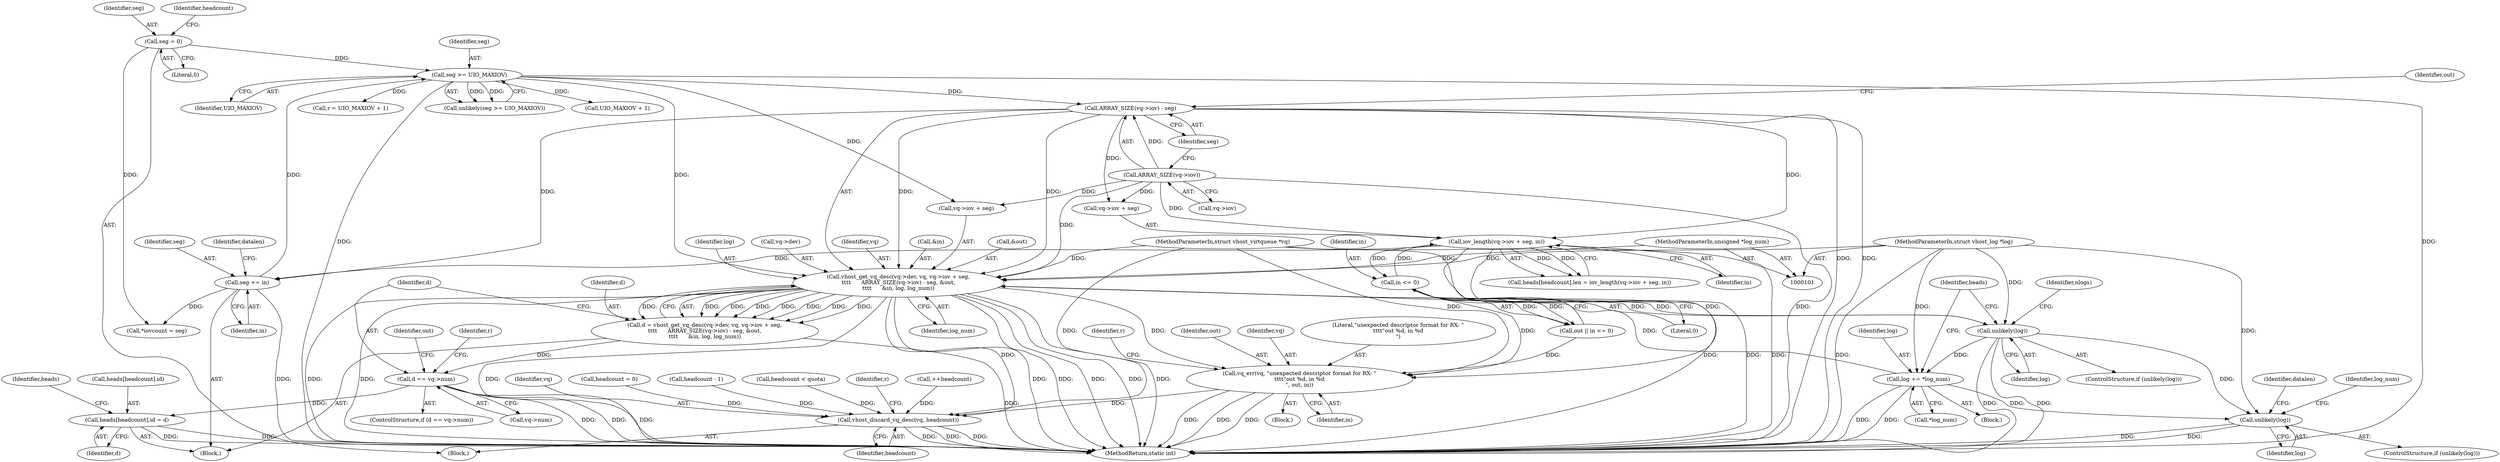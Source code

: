 digraph "0_linux_d8316f3991d207fe32881a9ac20241be8fa2bad0@pointer" {
"1000148" [label="(Call,vhost_get_vq_desc(vq->dev, vq, vq->iov + seg,\n\t\t\t\t      ARRAY_SIZE(vq->iov) - seg, &out,\n\t\t\t\t      &in, log, log_num))"];
"1000102" [label="(MethodParameterIn,struct vhost_virtqueue *vq)"];
"1000159" [label="(Call,ARRAY_SIZE(vq->iov))"];
"1000137" [label="(Call,seg >= UIO_MAXIOV)"];
"1000113" [label="(Call,seg = 0)"];
"1000240" [label="(Call,seg += in)"];
"1000224" [label="(Call,iov_length(vq->iov + seg, in))"];
"1000158" [label="(Call,ARRAY_SIZE(vq->iov) - seg)"];
"1000185" [label="(Call,in <= 0)"];
"1000200" [label="(Call,unlikely(log))"];
"1000148" [label="(Call,vhost_get_vq_desc(vq->dev, vq, vq->iov + seg,\n\t\t\t\t      ARRAY_SIZE(vq->iov) - seg, &out,\n\t\t\t\t      &in, log, log_num))"];
"1000207" [label="(Call,log += *log_num)"];
"1000106" [label="(MethodParameterIn,struct vhost_log *log)"];
"1000107" [label="(MethodParameterIn,unsigned *log_num)"];
"1000146" [label="(Call,d = vhost_get_vq_desc(vq->dev, vq, vq->iov + seg,\n\t\t\t\t      ARRAY_SIZE(vq->iov) - seg, &out,\n\t\t\t\t      &in, log, log_num))"];
"1000171" [label="(Call,d == vq->num)"];
"1000211" [label="(Call,heads[headcount].id = d)"];
"1000189" [label="(Call,vq_err(vq, \"unexpected descriptor format for RX: \"\n\t\t\t\t\"out %d, in %d\n\", out, in))"];
"1000278" [label="(Call,vhost_discard_vq_desc(vq, headcount))"];
"1000257" [label="(Call,unlikely(log))"];
"1000241" [label="(Identifier,seg)"];
"1000271" [label="(Call,UIO_MAXIOV + 1)"];
"1000169" [label="(Identifier,log_num)"];
"1000137" [label="(Call,seg >= UIO_MAXIOV)"];
"1000166" [label="(Call,&in)"];
"1000160" [label="(Call,vq->iov)"];
"1000148" [label="(Call,vhost_get_vq_desc(vq->dev, vq, vq->iov + seg,\n\t\t\t\t      ARRAY_SIZE(vq->iov) - seg, &out,\n\t\t\t\t      &in, log, log_num))"];
"1000136" [label="(Call,unlikely(seg >= UIO_MAXIOV))"];
"1000114" [label="(Identifier,seg)"];
"1000134" [label="(Block,)"];
"1000186" [label="(Identifier,in)"];
"1000146" [label="(Call,d = vhost_get_vq_desc(vq->dev, vq, vq->iov + seg,\n\t\t\t\t      ARRAY_SIZE(vq->iov) - seg, &out,\n\t\t\t\t      &in, log, log_num))"];
"1000184" [label="(Identifier,out)"];
"1000217" [label="(Identifier,d)"];
"1000224" [label="(Call,iov_length(vq->iov + seg, in))"];
"1000214" [label="(Identifier,heads)"];
"1000172" [label="(Identifier,d)"];
"1000279" [label="(Identifier,vq)"];
"1000113" [label="(Call,seg = 0)"];
"1000221" [label="(Identifier,heads)"];
"1000261" [label="(Identifier,log_num)"];
"1000117" [label="(Call,headcount = 0)"];
"1000107" [label="(MethodParameterIn,unsigned *log_num)"];
"1000193" [label="(Identifier,in)"];
"1000165" [label="(Identifier,out)"];
"1000283" [label="(MethodReturn,static int)"];
"1000252" [label="(Call,*iovcount = seg)"];
"1000204" [label="(Identifier,nlogs)"];
"1000178" [label="(Identifier,r)"];
"1000240" [label="(Call,seg += in)"];
"1000230" [label="(Identifier,in)"];
"1000199" [label="(ControlStructure,if (unlikely(log)))"];
"1000115" [label="(Literal,0)"];
"1000188" [label="(Block,)"];
"1000212" [label="(Call,heads[headcount].id)"];
"1000189" [label="(Call,vq_err(vq, \"unexpected descriptor format for RX: \"\n\t\t\t\t\"out %d, in %d\n\", out, in))"];
"1000225" [label="(Call,vq->iov + seg)"];
"1000191" [label="(Literal,\"unexpected descriptor format for RX: \"\n\t\t\t\t\"out %d, in %d\n\")"];
"1000209" [label="(Call,*log_num)"];
"1000187" [label="(Literal,0)"];
"1000247" [label="(Call,headcount - 1)"];
"1000131" [label="(Call,headcount < quota)"];
"1000200" [label="(Call,unlikely(log))"];
"1000195" [label="(Identifier,r)"];
"1000164" [label="(Call,&out)"];
"1000282" [label="(Identifier,r)"];
"1000163" [label="(Identifier,seg)"];
"1000159" [label="(Call,ARRAY_SIZE(vq->iov))"];
"1000207" [label="(Call,log += *log_num)"];
"1000147" [label="(Identifier,d)"];
"1000152" [label="(Identifier,vq)"];
"1000201" [label="(Identifier,log)"];
"1000185" [label="(Call,in <= 0)"];
"1000208" [label="(Identifier,log)"];
"1000170" [label="(ControlStructure,if (d == vq->num))"];
"1000118" [label="(Identifier,headcount)"];
"1000173" [label="(Call,vq->num)"];
"1000192" [label="(Identifier,out)"];
"1000238" [label="(Call,++headcount)"];
"1000256" [label="(ControlStructure,if (unlikely(log)))"];
"1000158" [label="(Call,ARRAY_SIZE(vq->iov) - seg)"];
"1000102" [label="(MethodParameterIn,struct vhost_virtqueue *vq)"];
"1000242" [label="(Identifier,in)"];
"1000139" [label="(Identifier,UIO_MAXIOV)"];
"1000153" [label="(Call,vq->iov + seg)"];
"1000202" [label="(Block,)"];
"1000168" [label="(Identifier,log)"];
"1000218" [label="(Call,heads[headcount].len = iov_length(vq->iov + seg, in))"];
"1000129" [label="(Identifier,datalen)"];
"1000183" [label="(Call,out || in <= 0)"];
"1000171" [label="(Call,d == vq->num)"];
"1000149" [label="(Call,vq->dev)"];
"1000190" [label="(Identifier,vq)"];
"1000257" [label="(Call,unlikely(log))"];
"1000280" [label="(Identifier,headcount)"];
"1000138" [label="(Identifier,seg)"];
"1000269" [label="(Call,r = UIO_MAXIOV + 1)"];
"1000109" [label="(Block,)"];
"1000266" [label="(Identifier,datalen)"];
"1000211" [label="(Call,heads[headcount].id = d)"];
"1000106" [label="(MethodParameterIn,struct vhost_log *log)"];
"1000278" [label="(Call,vhost_discard_vq_desc(vq, headcount))"];
"1000258" [label="(Identifier,log)"];
"1000148" -> "1000146"  [label="AST: "];
"1000148" -> "1000169"  [label="CFG: "];
"1000149" -> "1000148"  [label="AST: "];
"1000152" -> "1000148"  [label="AST: "];
"1000153" -> "1000148"  [label="AST: "];
"1000158" -> "1000148"  [label="AST: "];
"1000164" -> "1000148"  [label="AST: "];
"1000166" -> "1000148"  [label="AST: "];
"1000168" -> "1000148"  [label="AST: "];
"1000169" -> "1000148"  [label="AST: "];
"1000146" -> "1000148"  [label="CFG: "];
"1000148" -> "1000283"  [label="DDG: "];
"1000148" -> "1000283"  [label="DDG: "];
"1000148" -> "1000283"  [label="DDG: "];
"1000148" -> "1000283"  [label="DDG: "];
"1000148" -> "1000283"  [label="DDG: "];
"1000148" -> "1000283"  [label="DDG: "];
"1000148" -> "1000283"  [label="DDG: "];
"1000148" -> "1000283"  [label="DDG: "];
"1000148" -> "1000146"  [label="DDG: "];
"1000148" -> "1000146"  [label="DDG: "];
"1000148" -> "1000146"  [label="DDG: "];
"1000148" -> "1000146"  [label="DDG: "];
"1000148" -> "1000146"  [label="DDG: "];
"1000148" -> "1000146"  [label="DDG: "];
"1000148" -> "1000146"  [label="DDG: "];
"1000148" -> "1000146"  [label="DDG: "];
"1000102" -> "1000148"  [label="DDG: "];
"1000159" -> "1000148"  [label="DDG: "];
"1000137" -> "1000148"  [label="DDG: "];
"1000158" -> "1000148"  [label="DDG: "];
"1000158" -> "1000148"  [label="DDG: "];
"1000200" -> "1000148"  [label="DDG: "];
"1000207" -> "1000148"  [label="DDG: "];
"1000106" -> "1000148"  [label="DDG: "];
"1000107" -> "1000148"  [label="DDG: "];
"1000148" -> "1000189"  [label="DDG: "];
"1000148" -> "1000200"  [label="DDG: "];
"1000148" -> "1000278"  [label="DDG: "];
"1000102" -> "1000101"  [label="AST: "];
"1000102" -> "1000283"  [label="DDG: "];
"1000102" -> "1000189"  [label="DDG: "];
"1000102" -> "1000278"  [label="DDG: "];
"1000159" -> "1000158"  [label="AST: "];
"1000159" -> "1000160"  [label="CFG: "];
"1000160" -> "1000159"  [label="AST: "];
"1000163" -> "1000159"  [label="CFG: "];
"1000159" -> "1000283"  [label="DDG: "];
"1000159" -> "1000153"  [label="DDG: "];
"1000159" -> "1000158"  [label="DDG: "];
"1000159" -> "1000224"  [label="DDG: "];
"1000159" -> "1000225"  [label="DDG: "];
"1000137" -> "1000136"  [label="AST: "];
"1000137" -> "1000139"  [label="CFG: "];
"1000138" -> "1000137"  [label="AST: "];
"1000139" -> "1000137"  [label="AST: "];
"1000136" -> "1000137"  [label="CFG: "];
"1000137" -> "1000283"  [label="DDG: "];
"1000137" -> "1000283"  [label="DDG: "];
"1000137" -> "1000136"  [label="DDG: "];
"1000137" -> "1000136"  [label="DDG: "];
"1000113" -> "1000137"  [label="DDG: "];
"1000240" -> "1000137"  [label="DDG: "];
"1000137" -> "1000153"  [label="DDG: "];
"1000137" -> "1000158"  [label="DDG: "];
"1000137" -> "1000269"  [label="DDG: "];
"1000137" -> "1000271"  [label="DDG: "];
"1000113" -> "1000109"  [label="AST: "];
"1000113" -> "1000115"  [label="CFG: "];
"1000114" -> "1000113"  [label="AST: "];
"1000115" -> "1000113"  [label="AST: "];
"1000118" -> "1000113"  [label="CFG: "];
"1000113" -> "1000252"  [label="DDG: "];
"1000240" -> "1000134"  [label="AST: "];
"1000240" -> "1000242"  [label="CFG: "];
"1000241" -> "1000240"  [label="AST: "];
"1000242" -> "1000240"  [label="AST: "];
"1000129" -> "1000240"  [label="CFG: "];
"1000240" -> "1000283"  [label="DDG: "];
"1000224" -> "1000240"  [label="DDG: "];
"1000158" -> "1000240"  [label="DDG: "];
"1000240" -> "1000252"  [label="DDG: "];
"1000224" -> "1000218"  [label="AST: "];
"1000224" -> "1000230"  [label="CFG: "];
"1000225" -> "1000224"  [label="AST: "];
"1000230" -> "1000224"  [label="AST: "];
"1000218" -> "1000224"  [label="CFG: "];
"1000224" -> "1000283"  [label="DDG: "];
"1000224" -> "1000185"  [label="DDG: "];
"1000224" -> "1000189"  [label="DDG: "];
"1000224" -> "1000218"  [label="DDG: "];
"1000224" -> "1000218"  [label="DDG: "];
"1000158" -> "1000224"  [label="DDG: "];
"1000185" -> "1000224"  [label="DDG: "];
"1000158" -> "1000163"  [label="CFG: "];
"1000163" -> "1000158"  [label="AST: "];
"1000165" -> "1000158"  [label="CFG: "];
"1000158" -> "1000283"  [label="DDG: "];
"1000158" -> "1000283"  [label="DDG: "];
"1000158" -> "1000225"  [label="DDG: "];
"1000185" -> "1000183"  [label="AST: "];
"1000185" -> "1000187"  [label="CFG: "];
"1000186" -> "1000185"  [label="AST: "];
"1000187" -> "1000185"  [label="AST: "];
"1000183" -> "1000185"  [label="CFG: "];
"1000185" -> "1000183"  [label="DDG: "];
"1000185" -> "1000183"  [label="DDG: "];
"1000185" -> "1000189"  [label="DDG: "];
"1000200" -> "1000199"  [label="AST: "];
"1000200" -> "1000201"  [label="CFG: "];
"1000201" -> "1000200"  [label="AST: "];
"1000204" -> "1000200"  [label="CFG: "];
"1000214" -> "1000200"  [label="CFG: "];
"1000200" -> "1000283"  [label="DDG: "];
"1000200" -> "1000283"  [label="DDG: "];
"1000106" -> "1000200"  [label="DDG: "];
"1000200" -> "1000207"  [label="DDG: "];
"1000200" -> "1000257"  [label="DDG: "];
"1000207" -> "1000202"  [label="AST: "];
"1000207" -> "1000209"  [label="CFG: "];
"1000208" -> "1000207"  [label="AST: "];
"1000209" -> "1000207"  [label="AST: "];
"1000214" -> "1000207"  [label="CFG: "];
"1000207" -> "1000283"  [label="DDG: "];
"1000207" -> "1000283"  [label="DDG: "];
"1000106" -> "1000207"  [label="DDG: "];
"1000207" -> "1000257"  [label="DDG: "];
"1000106" -> "1000101"  [label="AST: "];
"1000106" -> "1000283"  [label="DDG: "];
"1000106" -> "1000257"  [label="DDG: "];
"1000107" -> "1000101"  [label="AST: "];
"1000107" -> "1000283"  [label="DDG: "];
"1000146" -> "1000134"  [label="AST: "];
"1000147" -> "1000146"  [label="AST: "];
"1000172" -> "1000146"  [label="CFG: "];
"1000146" -> "1000283"  [label="DDG: "];
"1000146" -> "1000171"  [label="DDG: "];
"1000171" -> "1000170"  [label="AST: "];
"1000171" -> "1000173"  [label="CFG: "];
"1000172" -> "1000171"  [label="AST: "];
"1000173" -> "1000171"  [label="AST: "];
"1000178" -> "1000171"  [label="CFG: "];
"1000184" -> "1000171"  [label="CFG: "];
"1000171" -> "1000283"  [label="DDG: "];
"1000171" -> "1000283"  [label="DDG: "];
"1000171" -> "1000283"  [label="DDG: "];
"1000171" -> "1000211"  [label="DDG: "];
"1000211" -> "1000134"  [label="AST: "];
"1000211" -> "1000217"  [label="CFG: "];
"1000212" -> "1000211"  [label="AST: "];
"1000217" -> "1000211"  [label="AST: "];
"1000221" -> "1000211"  [label="CFG: "];
"1000211" -> "1000283"  [label="DDG: "];
"1000211" -> "1000283"  [label="DDG: "];
"1000189" -> "1000188"  [label="AST: "];
"1000189" -> "1000193"  [label="CFG: "];
"1000190" -> "1000189"  [label="AST: "];
"1000191" -> "1000189"  [label="AST: "];
"1000192" -> "1000189"  [label="AST: "];
"1000193" -> "1000189"  [label="AST: "];
"1000195" -> "1000189"  [label="CFG: "];
"1000189" -> "1000283"  [label="DDG: "];
"1000189" -> "1000283"  [label="DDG: "];
"1000189" -> "1000283"  [label="DDG: "];
"1000183" -> "1000189"  [label="DDG: "];
"1000189" -> "1000278"  [label="DDG: "];
"1000278" -> "1000109"  [label="AST: "];
"1000278" -> "1000280"  [label="CFG: "];
"1000279" -> "1000278"  [label="AST: "];
"1000280" -> "1000278"  [label="AST: "];
"1000282" -> "1000278"  [label="CFG: "];
"1000278" -> "1000283"  [label="DDG: "];
"1000278" -> "1000283"  [label="DDG: "];
"1000278" -> "1000283"  [label="DDG: "];
"1000247" -> "1000278"  [label="DDG: "];
"1000238" -> "1000278"  [label="DDG: "];
"1000131" -> "1000278"  [label="DDG: "];
"1000117" -> "1000278"  [label="DDG: "];
"1000257" -> "1000256"  [label="AST: "];
"1000257" -> "1000258"  [label="CFG: "];
"1000258" -> "1000257"  [label="AST: "];
"1000261" -> "1000257"  [label="CFG: "];
"1000266" -> "1000257"  [label="CFG: "];
"1000257" -> "1000283"  [label="DDG: "];
"1000257" -> "1000283"  [label="DDG: "];
}
